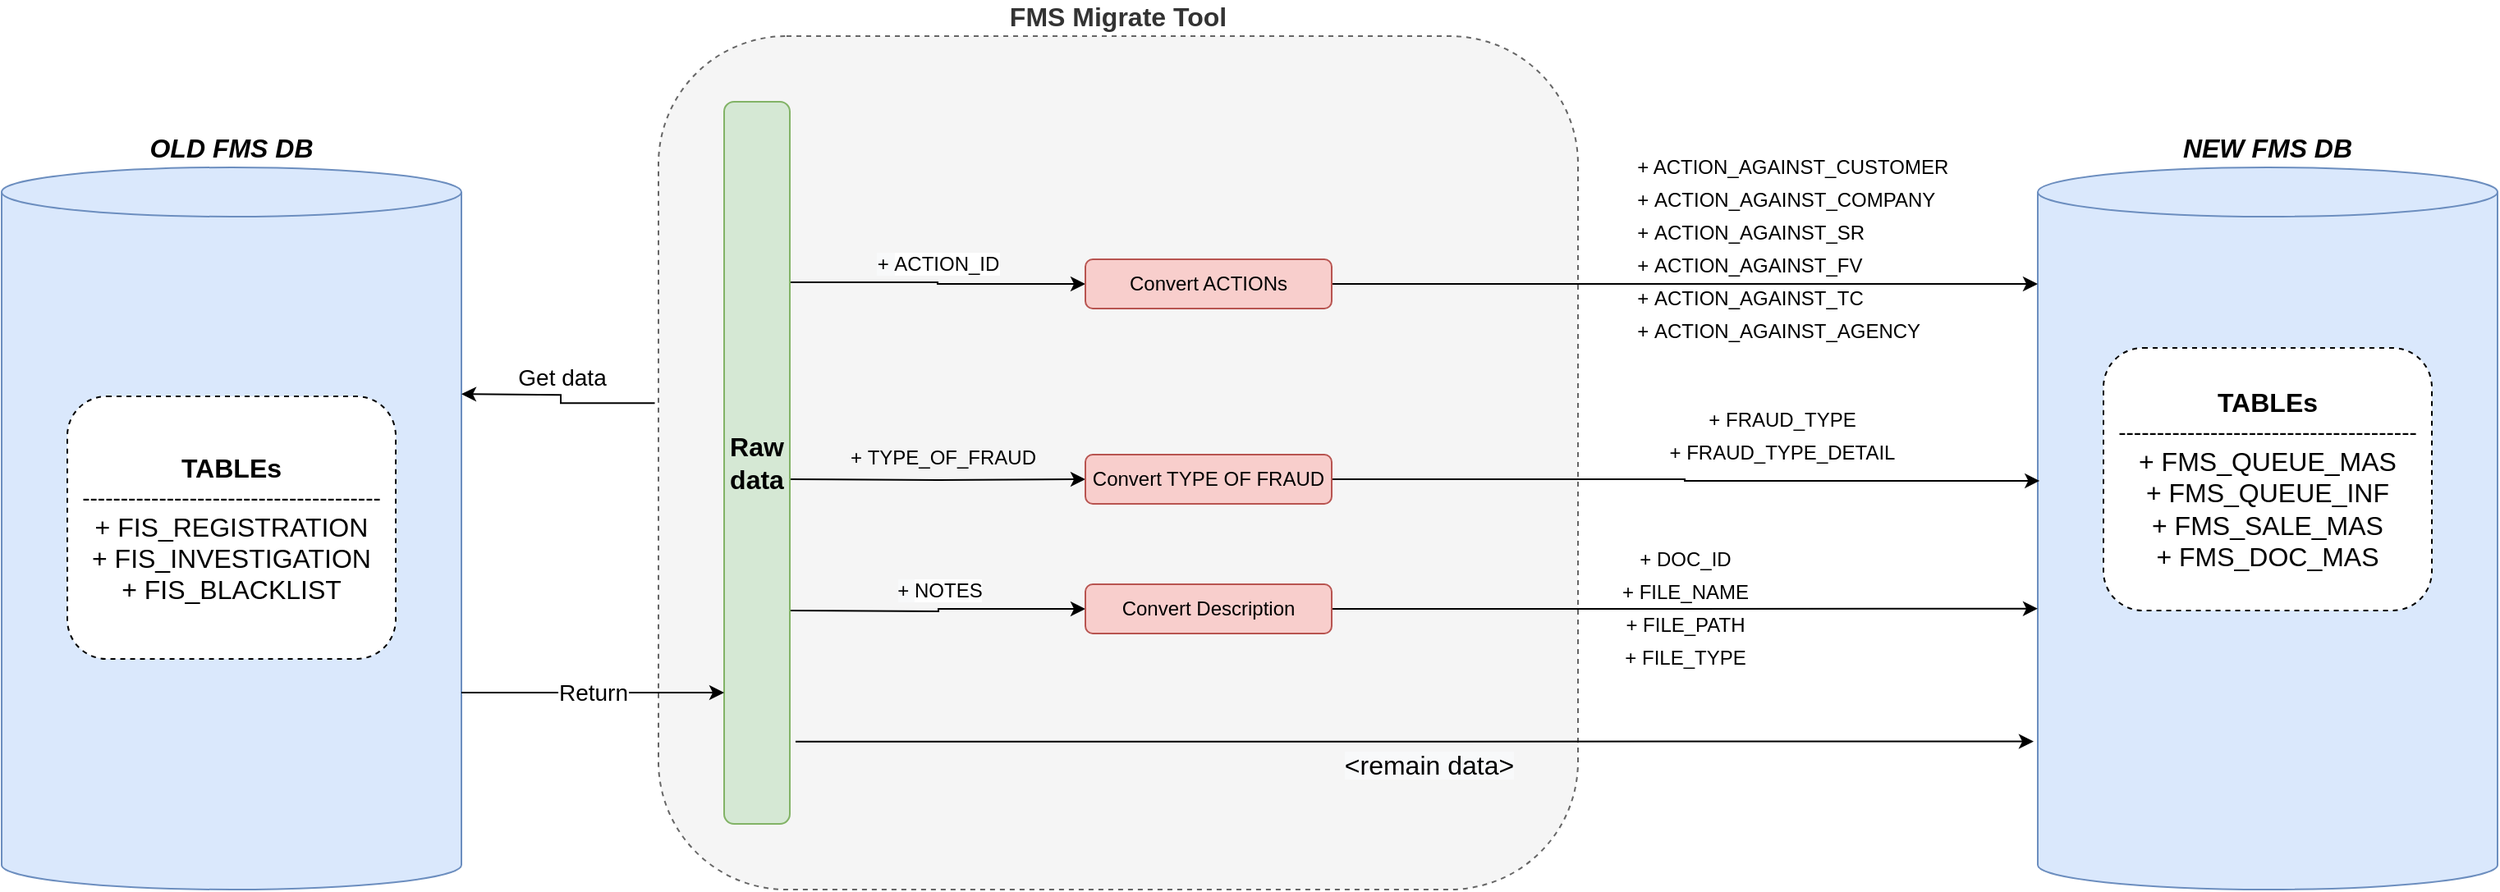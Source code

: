 <mxfile version="15.7.4" type="device"><diagram id="vbzZh4sVzqm-H8lptr3x" name="Migrate_FMS_Data"><mxGraphModel dx="1673" dy="829" grid="1" gridSize="10" guides="1" tooltips="1" connect="1" arrows="1" fold="1" page="1" pageScale="1" pageWidth="1654" pageHeight="1169" math="0" shadow="0"><root><mxCell id="0"/><mxCell id="1" parent="0"/><mxCell id="4iVBcU5SZ7jW16bNSew9-32" value="&lt;font style=&quot;font-size: 16px&quot;&gt;&lt;b&gt;FMS Migrate Tool&lt;br&gt;&lt;/b&gt;&lt;/font&gt;" style="rounded=1;whiteSpace=wrap;html=1;labelPosition=center;verticalLabelPosition=top;align=center;verticalAlign=bottom;dashed=1;fillColor=#f5f5f5;fontColor=#333333;strokeColor=#666666;labelBackgroundColor=none;" parent="1" vertex="1"><mxGeometry x="520" y="160" width="560" height="520" as="geometry"/></mxCell><mxCell id="4iVBcU5SZ7jW16bNSew9-25" value="&lt;b&gt;&lt;i&gt;OLD FMS DB&lt;/i&gt;&lt;/b&gt;" style="shape=cylinder3;whiteSpace=wrap;html=1;boundedLbl=1;backgroundOutline=1;size=15;rounded=0;fillColor=#dae8fc;strokeColor=#6c8ebf;fontSize=16;labelPosition=center;verticalLabelPosition=top;align=center;verticalAlign=bottom;" parent="1" vertex="1"><mxGeometry x="120" y="240" width="280" height="440" as="geometry"/></mxCell><mxCell id="4iVBcU5SZ7jW16bNSew9-27" value="&lt;b&gt;&lt;i&gt;NEW FMS DB&lt;/i&gt;&lt;/b&gt;" style="shape=cylinder3;whiteSpace=wrap;html=1;boundedLbl=1;backgroundOutline=1;size=15;rounded=0;fillColor=#dae8fc;strokeColor=#6c8ebf;fontSize=16;labelPosition=center;verticalLabelPosition=top;align=center;verticalAlign=bottom;" parent="1" vertex="1"><mxGeometry x="1360" y="240" width="280" height="440" as="geometry"/></mxCell><mxCell id="46b4HQIIVzwMKAAo4xg2-2" value="Get data" style="edgeStyle=orthogonalEdgeStyle;rounded=0;orthogonalLoop=1;jettySize=auto;html=1;entryX=1;entryY=0.223;entryDx=0;entryDy=0;entryPerimeter=0;fontSize=14;labelPosition=center;verticalLabelPosition=top;align=center;verticalAlign=bottom;exitX=-0.004;exitY=0.43;exitDx=0;exitDy=0;exitPerimeter=0;" edge="1" parent="1" source="4iVBcU5SZ7jW16bNSew9-32"><mxGeometry relative="1" as="geometry"><mxPoint x="510" y="378" as="sourcePoint"/><mxPoint x="400" y="378.12" as="targetPoint"/><Array as="points"/></mxGeometry></mxCell><mxCell id="46b4HQIIVzwMKAAo4xg2-6" value="&#10;&#10;&lt;span style=&quot;color: rgb(0, 0, 0); font-style: normal; font-weight: 400; letter-spacing: normal; text-align: left; text-indent: 0px; text-transform: none; word-spacing: 0px; background-color: rgb(248, 249, 250); font-family: helvetica; font-size: 12px;&quot;&gt;+&amp;nbsp;&lt;/span&gt;&lt;span style=&quot;color: rgb(0, 0, 0); font-style: normal; font-weight: 400; letter-spacing: normal; text-indent: 0px; text-transform: none; word-spacing: 0px; text-align: center; font-family: helvetica; font-size: 12px; background-color: rgb(255, 255, 255); display: inline; float: none;&quot;&gt;ACTION_ID&lt;/span&gt;&#10;&#10;" style="edgeStyle=orthogonalEdgeStyle;rounded=0;orthogonalLoop=1;jettySize=auto;html=1;exitX=0;exitY=0.75;exitDx=0;exitDy=0;fontSize=14;shadow=0;sketch=0;labelBackgroundColor=none;labelPosition=center;verticalLabelPosition=top;align=center;verticalAlign=bottom;spacing=0;" edge="1" parent="1" source="46b4HQIIVzwMKAAo4xg2-4" target="46b4HQIIVzwMKAAo4xg2-5"><mxGeometry x="0.003" y="-29" relative="1" as="geometry"><mxPoint as="offset"/></mxGeometry></mxCell><mxCell id="46b4HQIIVzwMKAAo4xg2-9" value="&#10;&#10;&lt;span style=&quot;color: rgb(0, 0, 0); font-family: helvetica; font-size: 12px; font-style: normal; font-weight: 400; letter-spacing: normal; text-align: left; text-indent: 0px; text-transform: none; word-spacing: 0px; display: inline; float: none;&quot;&gt;+&amp;nbsp;TYPE_OF_FRAUD&lt;/span&gt;&#10;&#10;" style="edgeStyle=orthogonalEdgeStyle;rounded=0;sketch=0;orthogonalLoop=1;jettySize=auto;html=1;shadow=0;labelBackgroundColor=none;fontSize=14;labelPosition=center;verticalLabelPosition=top;align=center;verticalAlign=bottom;" edge="1" parent="1" target="46b4HQIIVzwMKAAo4xg2-8"><mxGeometry x="0.03" y="-30" relative="1" as="geometry"><mxPoint x="600" y="430" as="sourcePoint"/><mxPoint x="1" as="offset"/></mxGeometry></mxCell><mxCell id="46b4HQIIVzwMKAAo4xg2-14" value="&#10;&#10;&lt;span style=&quot;color: rgb(0, 0, 0); font-family: helvetica; font-size: 12px; font-style: normal; font-weight: 400; letter-spacing: normal; text-align: left; text-indent: 0px; text-transform: none; word-spacing: 0px; background-color: rgb(248, 249, 250);&quot;&gt;+&amp;nbsp;&lt;/span&gt;&lt;span style=&quot;color: rgb(0, 0, 0); font-family: helvetica; font-size: 12px; font-style: normal; font-weight: 400; letter-spacing: normal; text-align: left; text-indent: 0px; text-transform: none; word-spacing: 0px; background-color: rgb(255, 255, 255); display: inline; float: none;&quot;&gt;NOTES&lt;/span&gt;&#10;&#10;" style="edgeStyle=orthogonalEdgeStyle;rounded=0;sketch=0;orthogonalLoop=1;jettySize=auto;html=1;exitX=0;exitY=0.25;exitDx=0;exitDy=0;shadow=0;labelBackgroundColor=none;fontSize=14;entryX=0;entryY=0.5;entryDx=0;entryDy=0;labelPosition=center;verticalLabelPosition=top;align=center;verticalAlign=bottom;" edge="1" parent="1" target="46b4HQIIVzwMKAAo4xg2-11"><mxGeometry x="-0.003" y="-30" relative="1" as="geometry"><mxPoint x="600" y="510" as="sourcePoint"/><mxPoint x="820" y="710" as="targetPoint"/><mxPoint x="-30" y="30" as="offset"/></mxGeometry></mxCell><mxCell id="46b4HQIIVzwMKAAo4xg2-4" value="&lt;font style=&quot;font-size: 16px&quot;&gt;&lt;b&gt;Raw data&lt;br&gt;&lt;/b&gt;&lt;/font&gt;" style="rounded=1;whiteSpace=wrap;html=1;fillColor=#d5e8d4;strokeColor=#82b366;labelPosition=center;verticalLabelPosition=middle;align=center;verticalAlign=middle;direction=west;" vertex="1" parent="1"><mxGeometry x="560" y="200" width="40" height="440" as="geometry"/></mxCell><mxCell id="46b4HQIIVzwMKAAo4xg2-3" value="Return" style="edgeStyle=orthogonalEdgeStyle;rounded=0;orthogonalLoop=1;jettySize=auto;html=1;fontSize=14;" edge="1" parent="1"><mxGeometry relative="1" as="geometry"><mxPoint x="400" y="560.0" as="sourcePoint"/><mxPoint x="560" y="560.0" as="targetPoint"/></mxGeometry></mxCell><mxCell id="46b4HQIIVzwMKAAo4xg2-7" value="&lt;table border=&quot;0&quot; cellpadding=&quot;0&quot; cellspacing=&quot;0&quot; width=&quot;203&quot; style=&quot;font-family: &amp;#34;helvetica&amp;#34; ; text-align: left ; border-collapse: collapse ; width: 152pt ; font-size: 12px&quot;&gt;&lt;tbody&gt;&lt;tr style=&quot;height: 15pt&quot;&gt;&lt;td height=&quot;20&quot; width=&quot;203&quot; style=&quot;height: 15pt ; width: 152pt&quot;&gt;+ ACTION_AGAINST_CUSTOMER&lt;/td&gt;&lt;/tr&gt;&lt;tr style=&quot;height: 15pt&quot;&gt;&lt;td height=&quot;20&quot; style=&quot;height: 15pt&quot;&gt;+&amp;nbsp;ACTION_AGAINST_COMPANY&lt;/td&gt;&lt;/tr&gt;&lt;tr style=&quot;height: 15pt&quot;&gt;&lt;td height=&quot;20&quot; style=&quot;height: 15pt&quot;&gt;+&amp;nbsp;ACTION_AGAINST_SR&lt;/td&gt;&lt;/tr&gt;&lt;tr style=&quot;height: 15pt&quot;&gt;&lt;td height=&quot;20&quot; style=&quot;height: 15pt&quot;&gt;+&amp;nbsp;ACTION_AGAINST_FV&lt;/td&gt;&lt;/tr&gt;&lt;tr style=&quot;height: 15pt&quot;&gt;&lt;td height=&quot;20&quot; style=&quot;height: 15pt&quot;&gt;+&amp;nbsp;ACTION_AGAINST_TC&lt;/td&gt;&lt;/tr&gt;&lt;tr style=&quot;height: 15pt&quot;&gt;&lt;td height=&quot;20&quot; style=&quot;height: 15pt&quot;&gt;+&amp;nbsp;ACTION_AGAINST_AGENCY&lt;/td&gt;&lt;/tr&gt;&lt;/tbody&gt;&lt;/table&gt;" style="edgeStyle=orthogonalEdgeStyle;rounded=0;sketch=0;orthogonalLoop=1;jettySize=auto;html=1;shadow=0;labelBackgroundColor=none;fontSize=14;labelPosition=center;verticalLabelPosition=top;align=center;verticalAlign=bottom;spacing=0;" edge="1" parent="1" source="46b4HQIIVzwMKAAo4xg2-5"><mxGeometry x="0.333" y="-39" relative="1" as="geometry"><mxPoint x="1360" y="311" as="targetPoint"/><mxPoint as="offset"/></mxGeometry></mxCell><mxCell id="46b4HQIIVzwMKAAo4xg2-5" value="Convert ACTIONs" style="rounded=1;whiteSpace=wrap;html=1;fillColor=#f8cecc;strokeColor=#b85450;" vertex="1" parent="1"><mxGeometry x="780" y="296" width="150" height="30" as="geometry"/></mxCell><mxCell id="46b4HQIIVzwMKAAo4xg2-10" value="&#10;&#10;&lt;table border=&quot;0&quot; cellpadding=&quot;0&quot; cellspacing=&quot;0&quot; width=&quot;203&quot; style=&quot;color: rgb(0, 0, 0); font-family: helvetica; font-size: 12px; font-style: normal; font-weight: 400; letter-spacing: normal; text-transform: none; word-spacing: 0px; border-collapse: collapse; width: 152pt;&quot;&gt;&lt;colgroup&gt;&lt;col width=&quot;203&quot; style=&quot;width: 152pt&quot;&gt;&lt;/colgroup&gt;&lt;tbody&gt;&lt;tr style=&quot;height: 15pt&quot;&gt;&lt;td height=&quot;20&quot; width=&quot;203&quot; style=&quot;height: 15pt ; width: 152pt&quot;&gt;+ FRAUD_TYPE&lt;/td&gt;&lt;/tr&gt;&lt;tr style=&quot;height: 15pt&quot;&gt;&lt;td height=&quot;20&quot; style=&quot;height: 15pt&quot;&gt;+&amp;nbsp;FRAUD_TYPE_DETAIL&lt;/td&gt;&lt;/tr&gt;&lt;/tbody&gt;&lt;/table&gt;&#10;&#10;" style="edgeStyle=orthogonalEdgeStyle;rounded=0;sketch=0;orthogonalLoop=1;jettySize=auto;html=1;shadow=0;labelBackgroundColor=none;fontSize=14;verticalAlign=bottom;align=center;entryX=0.004;entryY=0.434;entryDx=0;entryDy=0;entryPerimeter=0;labelPosition=center;verticalLabelPosition=top;" edge="1" parent="1" source="46b4HQIIVzwMKAAo4xg2-8" target="4iVBcU5SZ7jW16bNSew9-27"><mxGeometry x="0.271" y="-29" relative="1" as="geometry"><mxPoint x="1320" y="430" as="targetPoint"/><mxPoint as="offset"/></mxGeometry></mxCell><mxCell id="46b4HQIIVzwMKAAo4xg2-8" value="Convert TYPE OF FRAUD" style="rounded=1;whiteSpace=wrap;html=1;fillColor=#f8cecc;strokeColor=#b85450;" vertex="1" parent="1"><mxGeometry x="780" y="415" width="150" height="30" as="geometry"/></mxCell><mxCell id="46b4HQIIVzwMKAAo4xg2-15" value="&#10;&#10;&lt;table border=&quot;0&quot; cellpadding=&quot;0&quot; cellspacing=&quot;0&quot; width=&quot;203&quot; style=&quot;color: rgb(0, 0, 0); font-family: helvetica; font-size: 12px; font-style: normal; font-weight: 400; letter-spacing: normal; text-transform: none; word-spacing: 0px; border-collapse: collapse; width: 152pt;&quot;&gt;&lt;colgroup&gt;&lt;col width=&quot;203&quot; style=&quot;width: 152pt&quot;&gt;&lt;/colgroup&gt;&lt;tbody&gt;&lt;tr style=&quot;height: 15pt&quot;&gt;&lt;td height=&quot;20&quot; width=&quot;203&quot; style=&quot;height: 15pt ; width: 152pt&quot;&gt;+ DOC_ID&lt;/td&gt;&lt;/tr&gt;&lt;tr style=&quot;height: 15pt&quot;&gt;&lt;td height=&quot;20&quot; style=&quot;height: 15pt&quot;&gt;+&amp;nbsp;FILE_NAME&lt;/td&gt;&lt;/tr&gt;&lt;tr style=&quot;height: 15pt&quot;&gt;&lt;td height=&quot;20&quot; style=&quot;height: 15pt&quot;&gt;+&amp;nbsp;FILE_PATH&lt;/td&gt;&lt;/tr&gt;&lt;tr style=&quot;height: 15pt&quot;&gt;&lt;td height=&quot;20&quot; style=&quot;height: 15pt&quot;&gt;+&amp;nbsp;FILE_TYPE&lt;/td&gt;&lt;/tr&gt;&lt;/tbody&gt;&lt;/table&gt;&#10;&#10;" style="edgeStyle=orthogonalEdgeStyle;rounded=0;sketch=0;orthogonalLoop=1;jettySize=auto;html=1;shadow=0;labelBackgroundColor=none;fontSize=14;verticalAlign=middle;align=center;entryX=0;entryY=0.611;entryDx=0;entryDy=0;entryPerimeter=0;" edge="1" parent="1" source="46b4HQIIVzwMKAAo4xg2-11" target="4iVBcU5SZ7jW16bNSew9-27"><mxGeometry relative="1" as="geometry"><mxPoint x="1320" y="509" as="targetPoint"/></mxGeometry></mxCell><mxCell id="46b4HQIIVzwMKAAo4xg2-11" value="Convert Description" style="rounded=1;whiteSpace=wrap;html=1;fillColor=#f8cecc;strokeColor=#b85450;" vertex="1" parent="1"><mxGeometry x="780" y="494" width="150" height="30" as="geometry"/></mxCell><mxCell id="46b4HQIIVzwMKAAo4xg2-19" value="&lt;div&gt;&lt;b style=&quot;font-size: 16px&quot;&gt;TABLEs&lt;/b&gt;&lt;/div&gt;&lt;div&gt;---------------------------------------&lt;/div&gt;&lt;span style=&quot;font-size: 16px&quot;&gt;+&amp;nbsp;FIS_REGISTRATION&lt;/span&gt;&lt;br style=&quot;font-size: 16px&quot;&gt;&lt;span style=&quot;font-size: 16px&quot;&gt;+&amp;nbsp;FIS_INVESTIGATION&lt;/span&gt;&lt;br style=&quot;font-size: 16px&quot;&gt;&lt;span style=&quot;font-size: 16px&quot;&gt;+ FIS_BLACKLIST&lt;/span&gt;" style="rounded=1;whiteSpace=wrap;html=1;labelBackgroundColor=none;fontSize=14;gradientColor=none;verticalAlign=middle;align=center;dashed=1;" vertex="1" parent="1"><mxGeometry x="160" y="379.5" width="200" height="160" as="geometry"/></mxCell><mxCell id="46b4HQIIVzwMKAAo4xg2-20" value="&#10;&#10;&lt;span style=&quot;color: rgb(0, 0, 0); font-family: helvetica; font-size: 16px; font-style: normal; font-weight: 400; letter-spacing: normal; text-align: center; text-indent: 0px; text-transform: none; word-spacing: 0px; background-color: rgb(248, 249, 250); display: inline; float: none;&quot;&gt;&amp;lt;remain data&amp;gt;&lt;/span&gt;&#10;&#10;" style="edgeStyle=orthogonalEdgeStyle;rounded=0;sketch=0;orthogonalLoop=1;jettySize=auto;html=1;exitX=-0.087;exitY=0.114;exitDx=0;exitDy=0;entryX=-0.009;entryY=0.795;entryDx=0;entryDy=0;entryPerimeter=0;shadow=0;labelBackgroundColor=none;fontSize=16;align=center;verticalAlign=top;labelPosition=center;verticalLabelPosition=bottom;exitPerimeter=0;" edge="1" parent="1" source="46b4HQIIVzwMKAAo4xg2-4" target="4iVBcU5SZ7jW16bNSew9-27"><mxGeometry x="0.027" y="40" relative="1" as="geometry"><mxPoint x="-1" as="offset"/></mxGeometry></mxCell><mxCell id="46b4HQIIVzwMKAAo4xg2-21" value="&lt;div&gt;&lt;b style=&quot;font-size: 16px&quot;&gt;TABLEs&lt;/b&gt;&lt;/div&gt;&lt;div&gt;---------------------------------------&lt;/div&gt;&lt;span style=&quot;font-size: 16px&quot;&gt;+ FMS_QUEUE_MAS&lt;/span&gt;&lt;br style=&quot;font-size: 16px&quot;&gt;&lt;span style=&quot;font-size: 16px&quot;&gt;+ FMS_QUEUE_INF&lt;/span&gt;&lt;br style=&quot;font-size: 16px&quot;&gt;&lt;span style=&quot;font-size: 16px&quot;&gt;+ FMS_SALE_MAS&lt;/span&gt;&lt;br style=&quot;font-size: 16px&quot;&gt;&lt;span style=&quot;font-size: 16px&quot;&gt;+ FMS_DOC_MAS&lt;/span&gt;" style="rounded=1;whiteSpace=wrap;html=1;labelBackgroundColor=none;fontSize=14;gradientColor=none;verticalAlign=middle;align=center;dashed=1;" vertex="1" parent="1"><mxGeometry x="1400" y="350" width="200" height="160" as="geometry"/></mxCell></root></mxGraphModel></diagram></mxfile>